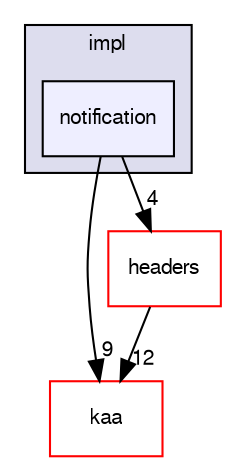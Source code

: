 digraph "/var/lib/jenkins/workspace/kaa_public/client/client-multi/client-cpp/test/impl/notification" {
  bgcolor=transparent;
  compound=true
  node [ fontsize="10", fontname="FreeSans"];
  edge [ labelfontsize="10", labelfontname="FreeSans"];
  subgraph clusterdir_ff2caeafc86dbd8f71660fce361ff46c {
    graph [ bgcolor="#ddddee", pencolor="black", label="impl" fontname="FreeSans", fontsize="10", URL="dir_ff2caeafc86dbd8f71660fce361ff46c.html"]
  dir_e4a76a56e0eaf0117ee8b1a93acb03b2 [shape=box, label="notification", style="filled", fillcolor="#eeeeff", pencolor="black", URL="dir_e4a76a56e0eaf0117ee8b1a93acb03b2.html"];
  }
  dir_1ac78b1500c3fd9a977bacb448b54d1a [shape=box label="kaa" color="red" URL="dir_1ac78b1500c3fd9a977bacb448b54d1a.html"];
  dir_4a95a1809dd8e4bac4fff958db3a7f05 [shape=box label="headers" color="red" URL="dir_4a95a1809dd8e4bac4fff958db3a7f05.html"];
  dir_4a95a1809dd8e4bac4fff958db3a7f05->dir_1ac78b1500c3fd9a977bacb448b54d1a [headlabel="12", labeldistance=1.5 headhref="dir_000058_000040.html"];
  dir_e4a76a56e0eaf0117ee8b1a93acb03b2->dir_1ac78b1500c3fd9a977bacb448b54d1a [headlabel="9", labeldistance=1.5 headhref="dir_000085_000040.html"];
  dir_e4a76a56e0eaf0117ee8b1a93acb03b2->dir_4a95a1809dd8e4bac4fff958db3a7f05 [headlabel="4", labeldistance=1.5 headhref="dir_000085_000058.html"];
}
